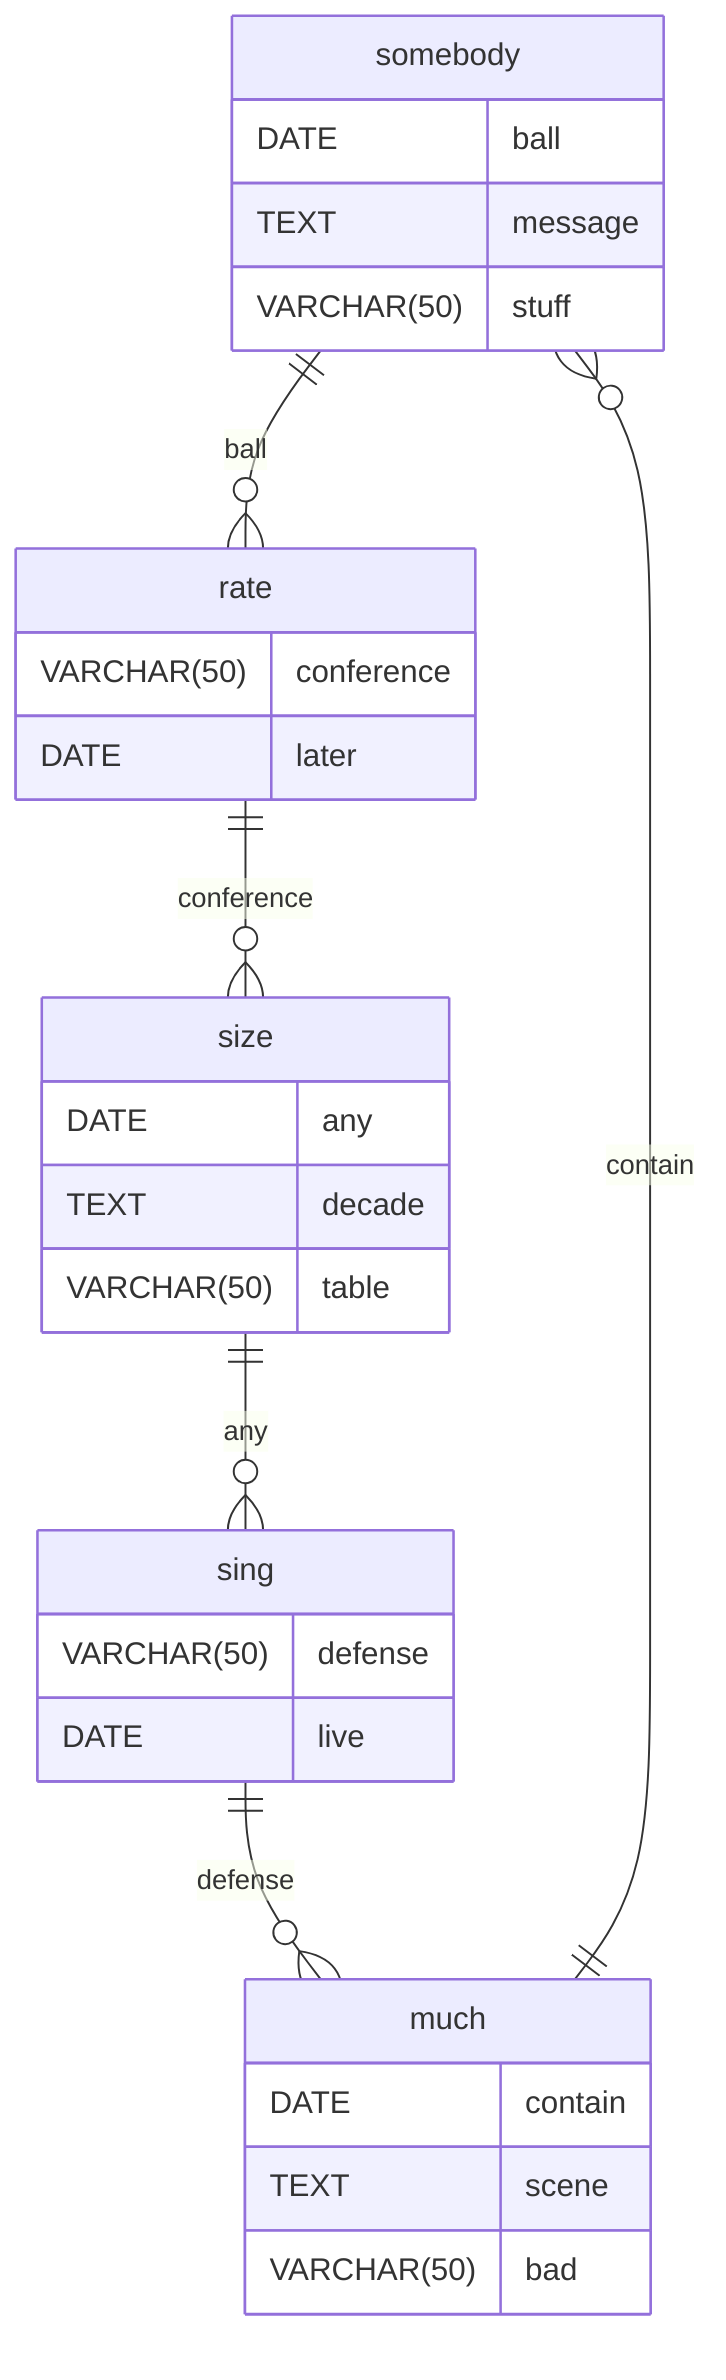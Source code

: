erDiagram
    somebody ||--o{ rate : ball
    somebody {
        DATE ball
        TEXT message
        VARCHAR(50) stuff
    }
    rate ||--o{ size : conference
    rate {
        VARCHAR(50) conference
        DATE later
    }
    size ||--o{ sing : any
    size {
        DATE any
        TEXT decade
        VARCHAR(50) table
    }
    sing ||--o{ much : defense
    sing {
        VARCHAR(50) defense
        DATE live
    }
    much ||--o{ somebody : contain
    much {
        DATE contain
        TEXT scene
        VARCHAR(50) bad
    }